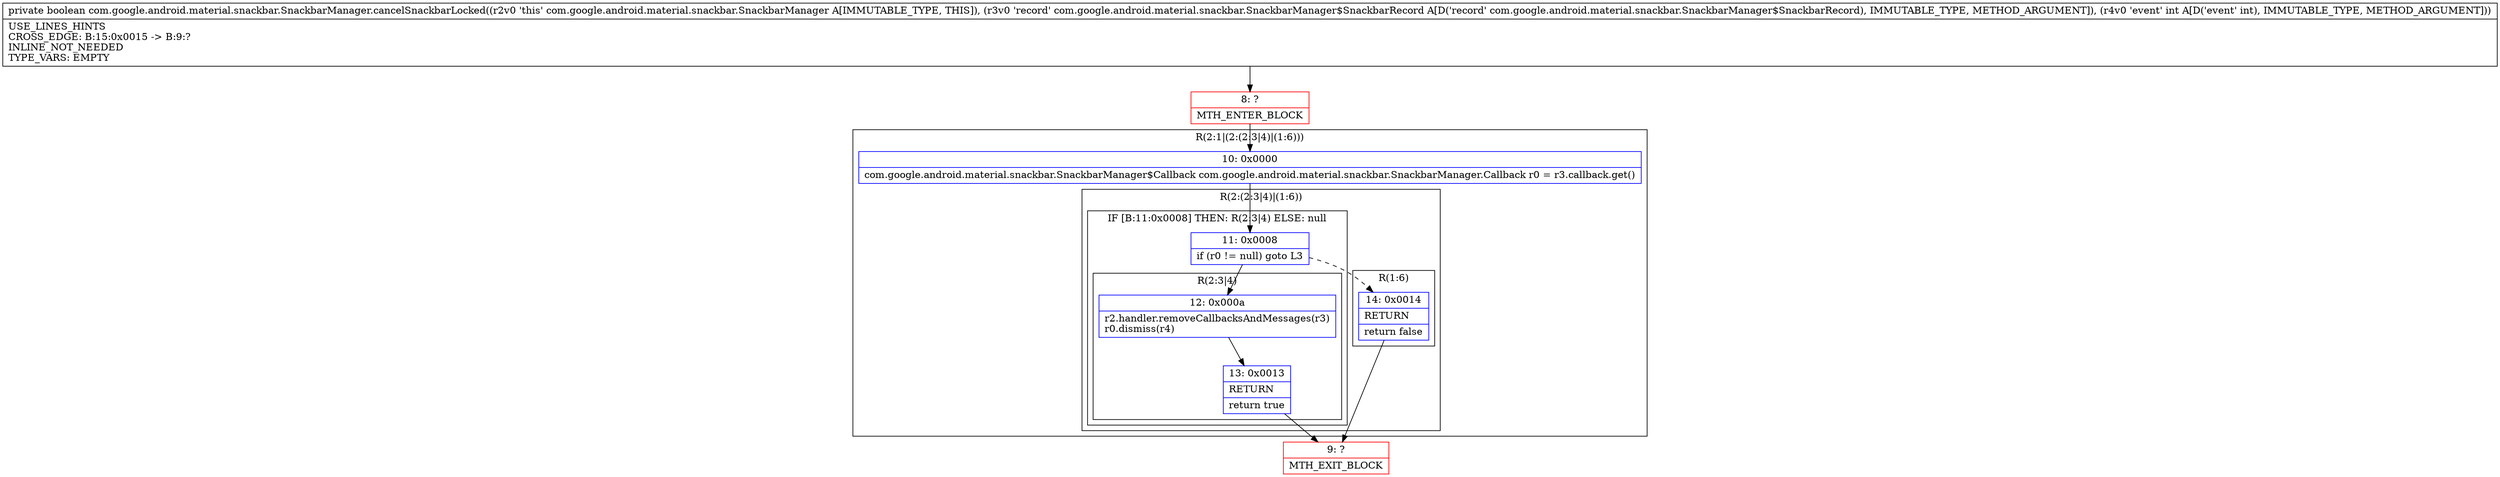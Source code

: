 digraph "CFG forcom.google.android.material.snackbar.SnackbarManager.cancelSnackbarLocked(Lcom\/google\/android\/material\/snackbar\/SnackbarManager$SnackbarRecord;I)Z" {
subgraph cluster_Region_1871141033 {
label = "R(2:1|(2:(2:3|4)|(1:6)))";
node [shape=record,color=blue];
Node_10 [shape=record,label="{10\:\ 0x0000|com.google.android.material.snackbar.SnackbarManager$Callback com.google.android.material.snackbar.SnackbarManager.Callback r0 = r3.callback.get()\l}"];
subgraph cluster_Region_528873750 {
label = "R(2:(2:3|4)|(1:6))";
node [shape=record,color=blue];
subgraph cluster_IfRegion_1181989359 {
label = "IF [B:11:0x0008] THEN: R(2:3|4) ELSE: null";
node [shape=record,color=blue];
Node_11 [shape=record,label="{11\:\ 0x0008|if (r0 != null) goto L3\l}"];
subgraph cluster_Region_817026852 {
label = "R(2:3|4)";
node [shape=record,color=blue];
Node_12 [shape=record,label="{12\:\ 0x000a|r2.handler.removeCallbacksAndMessages(r3)\lr0.dismiss(r4)\l}"];
Node_13 [shape=record,label="{13\:\ 0x0013|RETURN\l|return true\l}"];
}
}
subgraph cluster_Region_491944708 {
label = "R(1:6)";
node [shape=record,color=blue];
Node_14 [shape=record,label="{14\:\ 0x0014|RETURN\l|return false\l}"];
}
}
}
Node_8 [shape=record,color=red,label="{8\:\ ?|MTH_ENTER_BLOCK\l}"];
Node_9 [shape=record,color=red,label="{9\:\ ?|MTH_EXIT_BLOCK\l}"];
MethodNode[shape=record,label="{private boolean com.google.android.material.snackbar.SnackbarManager.cancelSnackbarLocked((r2v0 'this' com.google.android.material.snackbar.SnackbarManager A[IMMUTABLE_TYPE, THIS]), (r3v0 'record' com.google.android.material.snackbar.SnackbarManager$SnackbarRecord A[D('record' com.google.android.material.snackbar.SnackbarManager$SnackbarRecord), IMMUTABLE_TYPE, METHOD_ARGUMENT]), (r4v0 'event' int A[D('event' int), IMMUTABLE_TYPE, METHOD_ARGUMENT]))  | USE_LINES_HINTS\lCROSS_EDGE: B:15:0x0015 \-\> B:9:?\lINLINE_NOT_NEEDED\lTYPE_VARS: EMPTY\l}"];
MethodNode -> Node_8;Node_10 -> Node_11;
Node_11 -> Node_12;
Node_11 -> Node_14[style=dashed];
Node_12 -> Node_13;
Node_13 -> Node_9;
Node_14 -> Node_9;
Node_8 -> Node_10;
}

